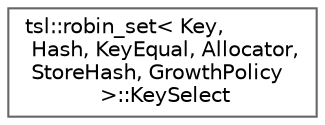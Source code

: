 digraph "Graphical Class Hierarchy"
{
 // INTERACTIVE_SVG=YES
 // LATEX_PDF_SIZE
  bgcolor="transparent";
  edge [fontname=Helvetica,fontsize=10,labelfontname=Helvetica,labelfontsize=10];
  node [fontname=Helvetica,fontsize=10,shape=box,height=0.2,width=0.4];
  rankdir="LR";
  Node0 [id="Node000000",label="tsl::robin_set\< Key,\l Hash, KeyEqual, Allocator,\l StoreHash, GrowthPolicy\l \>::KeySelect",height=0.2,width=0.4,color="grey40", fillcolor="white", style="filled",URL="$classtsl_1_1robin__set_1_1KeySelect.html",tooltip=" "];
}
